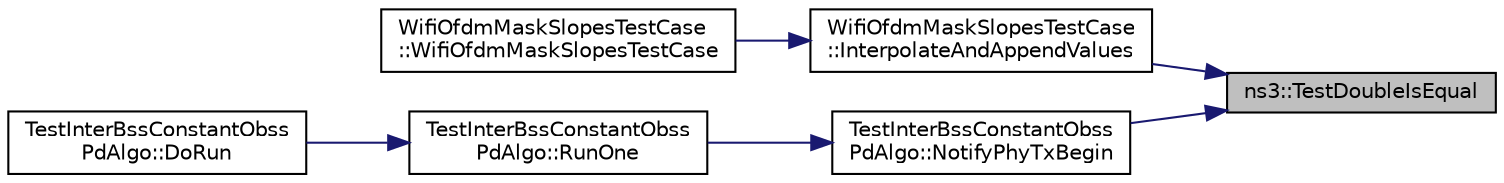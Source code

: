 digraph "ns3::TestDoubleIsEqual"
{
 // LATEX_PDF_SIZE
  edge [fontname="Helvetica",fontsize="10",labelfontname="Helvetica",labelfontsize="10"];
  node [fontname="Helvetica",fontsize="10",shape=record];
  rankdir="RL";
  Node1 [label="ns3::TestDoubleIsEqual",height=0.2,width=0.4,color="black", fillcolor="grey75", style="filled", fontcolor="black",tooltip="Compare two double precision floating point numbers and declare them equal if they are within some ep..."];
  Node1 -> Node2 [dir="back",color="midnightblue",fontsize="10",style="solid",fontname="Helvetica"];
  Node2 [label="WifiOfdmMaskSlopesTestCase\l::InterpolateAndAppendValues",height=0.2,width=0.4,color="black", fillcolor="white", style="filled",URL="$class_wifi_ofdm_mask_slopes_test_case.html#acbe332ce76cd976859d00a4849a7c3b2",tooltip="Interpolate PSD values for indexes between provided start and stop and append to provided vector."];
  Node2 -> Node3 [dir="back",color="midnightblue",fontsize="10",style="solid",fontname="Helvetica"];
  Node3 [label="WifiOfdmMaskSlopesTestCase\l::WifiOfdmMaskSlopesTestCase",height=0.2,width=0.4,color="black", fillcolor="white", style="filled",URL="$class_wifi_ofdm_mask_slopes_test_case.html#a5bde97fd6114ca487d0b279b360f2aa2",tooltip="Constructor."];
  Node1 -> Node4 [dir="back",color="midnightblue",fontsize="10",style="solid",fontname="Helvetica"];
  Node4 [label="TestInterBssConstantObss\lPdAlgo::NotifyPhyTxBegin",height=0.2,width=0.4,color="black", fillcolor="white", style="filled",URL="$class_test_inter_bss_constant_obss_pd_algo.html#a3b825fb84ce7277888b07529c3a7a3fd",tooltip="Notify Phy transmit begin."];
  Node4 -> Node5 [dir="back",color="midnightblue",fontsize="10",style="solid",fontname="Helvetica"];
  Node5 [label="TestInterBssConstantObss\lPdAlgo::RunOne",height=0.2,width=0.4,color="black", fillcolor="white", style="filled",URL="$class_test_inter_bss_constant_obss_pd_algo.html#a1d52c1dd60b72b32b4a87f6933d81992",tooltip="Run one function."];
  Node5 -> Node6 [dir="back",color="midnightblue",fontsize="10",style="solid",fontname="Helvetica"];
  Node6 [label="TestInterBssConstantObss\lPdAlgo::DoRun",height=0.2,width=0.4,color="black", fillcolor="white", style="filled",URL="$class_test_inter_bss_constant_obss_pd_algo.html#afa56c796f4bf1e721232f43b672ba259",tooltip="Implementation to actually run this TestCase."];
}
